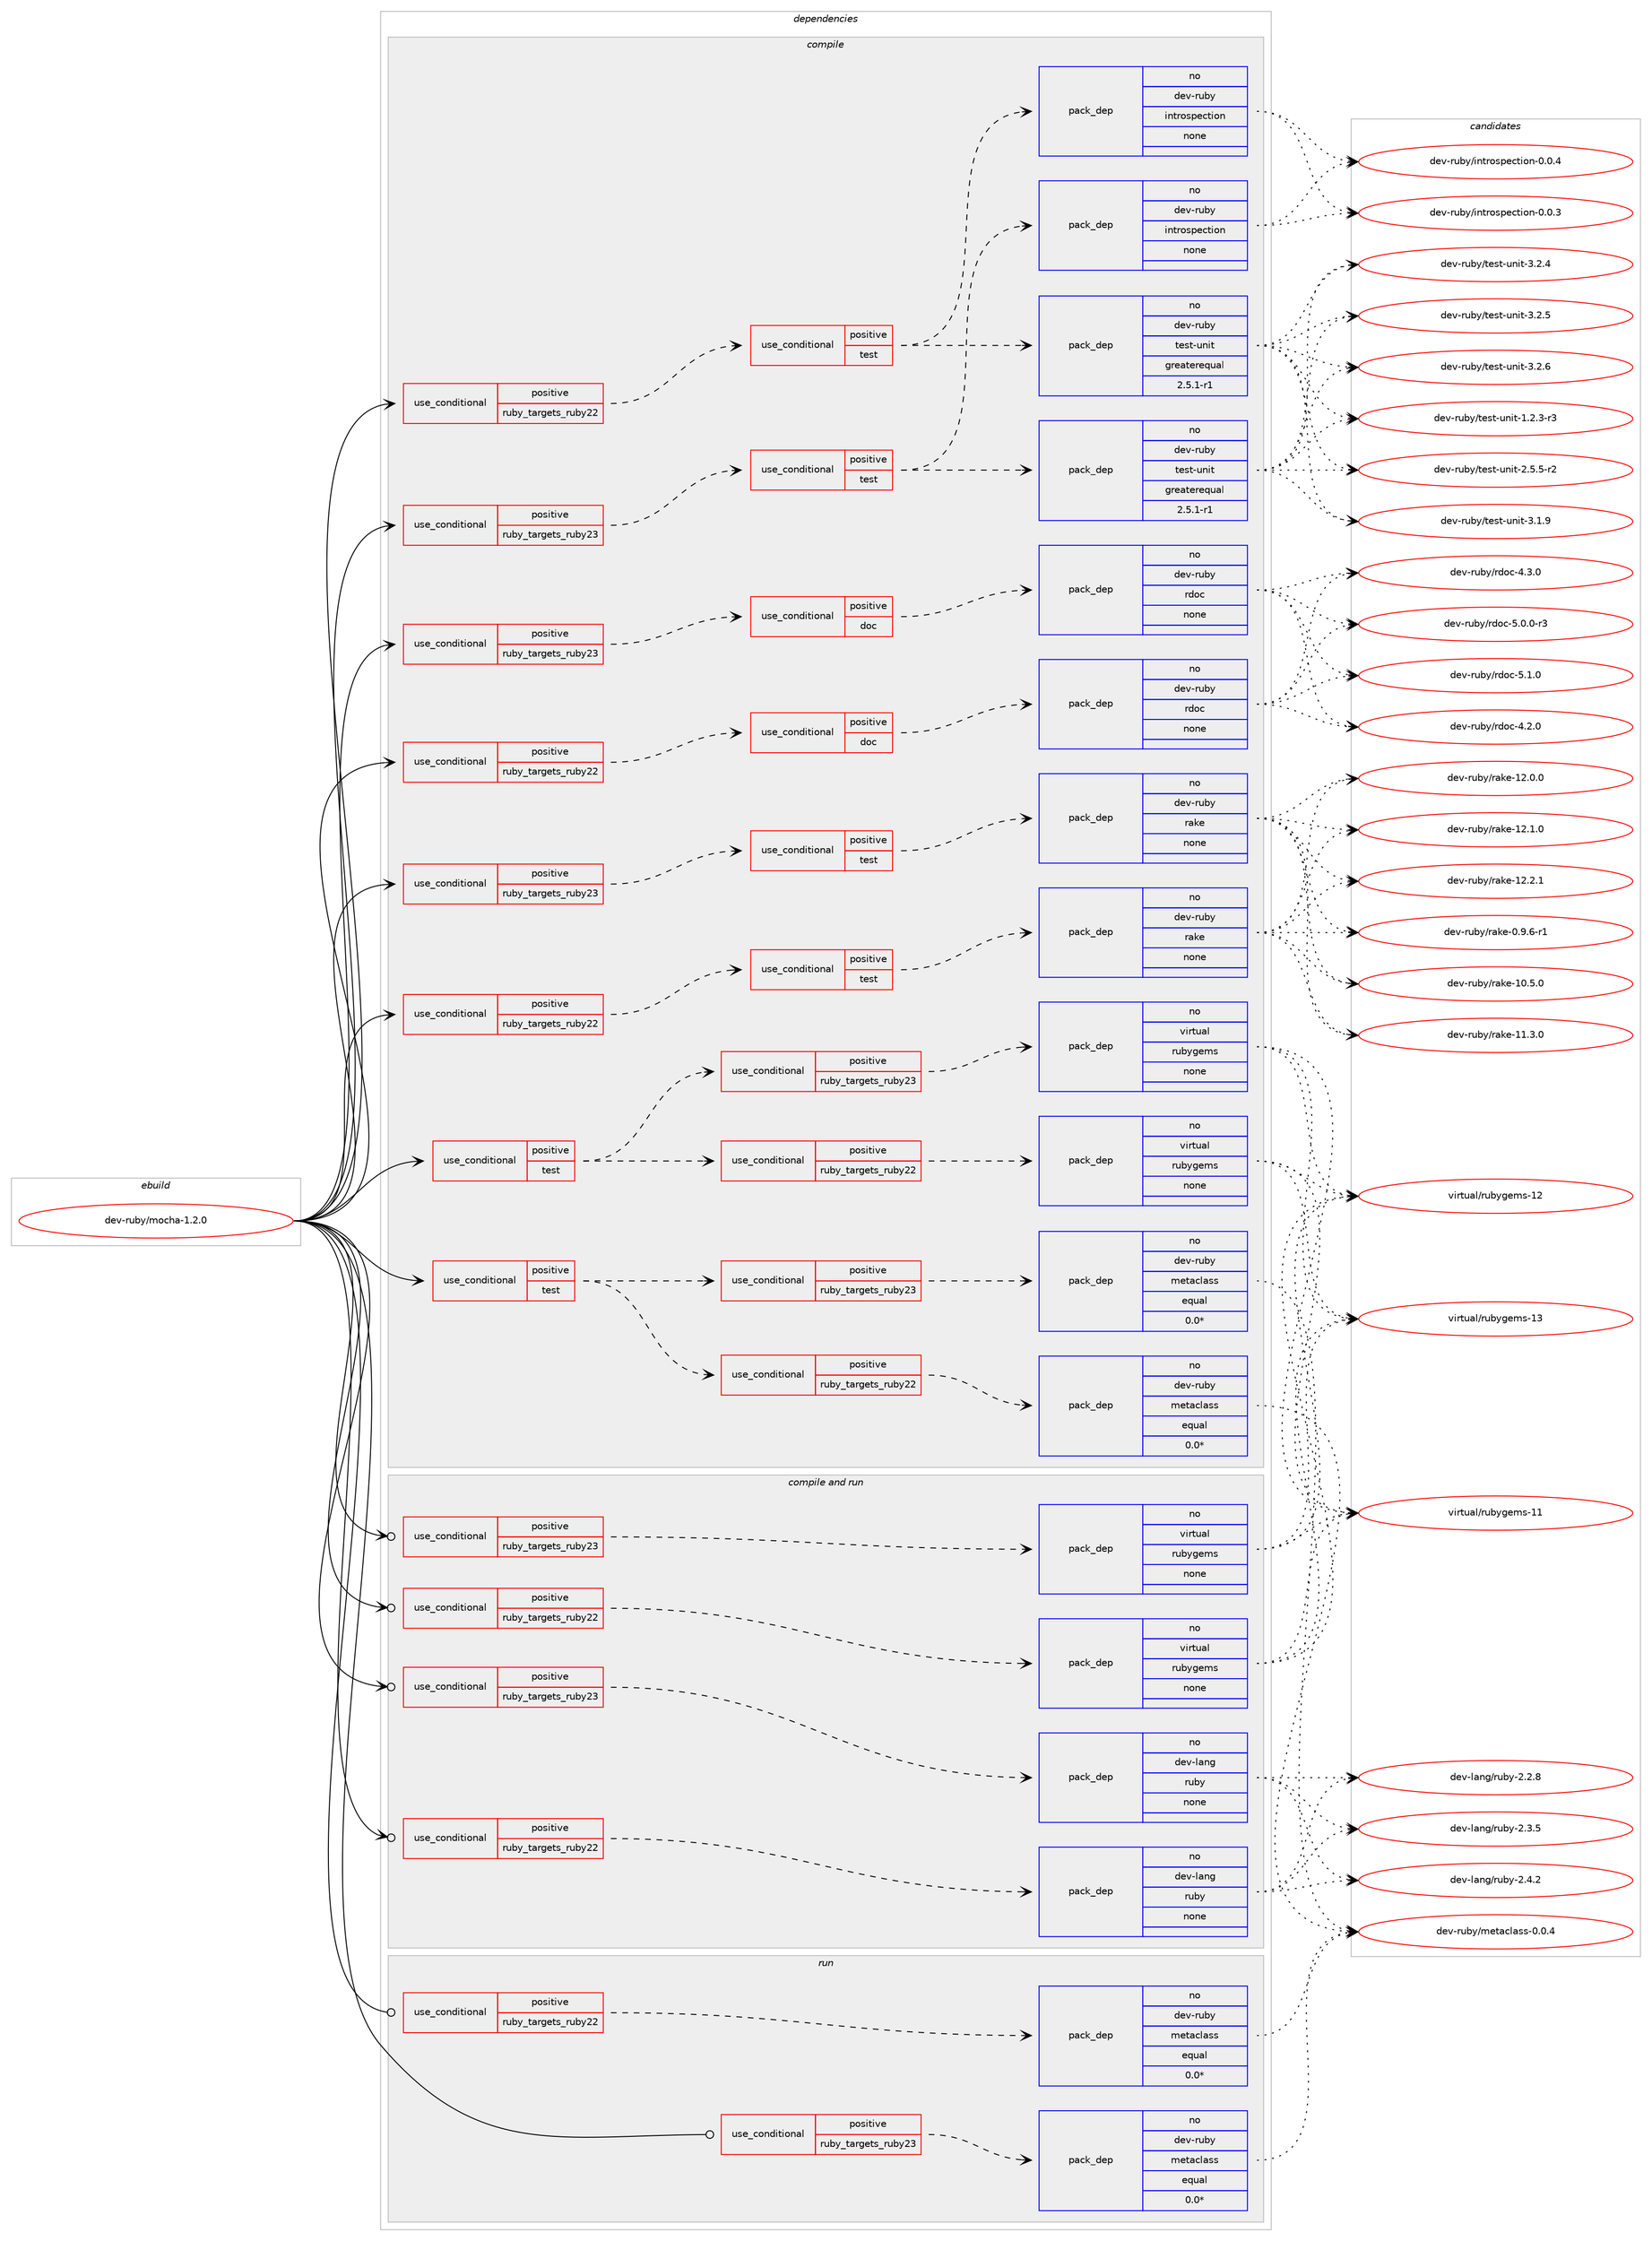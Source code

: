 digraph prolog {

# *************
# Graph options
# *************

newrank=true;
concentrate=true;
compound=true;
graph [rankdir=LR,fontname=Helvetica,fontsize=10,ranksep=1.5];#, ranksep=2.5, nodesep=0.2];
edge  [arrowhead=vee];
node  [fontname=Helvetica,fontsize=10];

# **********
# The ebuild
# **********

subgraph cluster_leftcol {
color=gray;
rank=same;
label=<<i>ebuild</i>>;
id [label="dev-ruby/mocha-1.2.0", color=red, width=4, href="../dev-ruby/mocha-1.2.0.svg"];
}

# ****************
# The dependencies
# ****************

subgraph cluster_midcol {
color=gray;
label=<<i>dependencies</i>>;
subgraph cluster_compile {
fillcolor="#eeeeee";
style=filled;
label=<<i>compile</i>>;
subgraph cond62296 {
dependency248744 [label=<<TABLE BORDER="0" CELLBORDER="1" CELLSPACING="0" CELLPADDING="4"><TR><TD ROWSPAN="3" CELLPADDING="10">use_conditional</TD></TR><TR><TD>positive</TD></TR><TR><TD>ruby_targets_ruby22</TD></TR></TABLE>>, shape=none, color=red];
subgraph cond62297 {
dependency248745 [label=<<TABLE BORDER="0" CELLBORDER="1" CELLSPACING="0" CELLPADDING="4"><TR><TD ROWSPAN="3" CELLPADDING="10">use_conditional</TD></TR><TR><TD>positive</TD></TR><TR><TD>doc</TD></TR></TABLE>>, shape=none, color=red];
subgraph pack182357 {
dependency248746 [label=<<TABLE BORDER="0" CELLBORDER="1" CELLSPACING="0" CELLPADDING="4" WIDTH="220"><TR><TD ROWSPAN="6" CELLPADDING="30">pack_dep</TD></TR><TR><TD WIDTH="110">no</TD></TR><TR><TD>dev-ruby</TD></TR><TR><TD>rdoc</TD></TR><TR><TD>none</TD></TR><TR><TD></TD></TR></TABLE>>, shape=none, color=blue];
}
dependency248745:e -> dependency248746:w [weight=20,style="dashed",arrowhead="vee"];
}
dependency248744:e -> dependency248745:w [weight=20,style="dashed",arrowhead="vee"];
}
id:e -> dependency248744:w [weight=20,style="solid",arrowhead="vee"];
subgraph cond62298 {
dependency248747 [label=<<TABLE BORDER="0" CELLBORDER="1" CELLSPACING="0" CELLPADDING="4"><TR><TD ROWSPAN="3" CELLPADDING="10">use_conditional</TD></TR><TR><TD>positive</TD></TR><TR><TD>ruby_targets_ruby22</TD></TR></TABLE>>, shape=none, color=red];
subgraph cond62299 {
dependency248748 [label=<<TABLE BORDER="0" CELLBORDER="1" CELLSPACING="0" CELLPADDING="4"><TR><TD ROWSPAN="3" CELLPADDING="10">use_conditional</TD></TR><TR><TD>positive</TD></TR><TR><TD>test</TD></TR></TABLE>>, shape=none, color=red];
subgraph pack182358 {
dependency248749 [label=<<TABLE BORDER="0" CELLBORDER="1" CELLSPACING="0" CELLPADDING="4" WIDTH="220"><TR><TD ROWSPAN="6" CELLPADDING="30">pack_dep</TD></TR><TR><TD WIDTH="110">no</TD></TR><TR><TD>dev-ruby</TD></TR><TR><TD>rake</TD></TR><TR><TD>none</TD></TR><TR><TD></TD></TR></TABLE>>, shape=none, color=blue];
}
dependency248748:e -> dependency248749:w [weight=20,style="dashed",arrowhead="vee"];
}
dependency248747:e -> dependency248748:w [weight=20,style="dashed",arrowhead="vee"];
}
id:e -> dependency248747:w [weight=20,style="solid",arrowhead="vee"];
subgraph cond62300 {
dependency248750 [label=<<TABLE BORDER="0" CELLBORDER="1" CELLSPACING="0" CELLPADDING="4"><TR><TD ROWSPAN="3" CELLPADDING="10">use_conditional</TD></TR><TR><TD>positive</TD></TR><TR><TD>ruby_targets_ruby22</TD></TR></TABLE>>, shape=none, color=red];
subgraph cond62301 {
dependency248751 [label=<<TABLE BORDER="0" CELLBORDER="1" CELLSPACING="0" CELLPADDING="4"><TR><TD ROWSPAN="3" CELLPADDING="10">use_conditional</TD></TR><TR><TD>positive</TD></TR><TR><TD>test</TD></TR></TABLE>>, shape=none, color=red];
subgraph pack182359 {
dependency248752 [label=<<TABLE BORDER="0" CELLBORDER="1" CELLSPACING="0" CELLPADDING="4" WIDTH="220"><TR><TD ROWSPAN="6" CELLPADDING="30">pack_dep</TD></TR><TR><TD WIDTH="110">no</TD></TR><TR><TD>dev-ruby</TD></TR><TR><TD>test-unit</TD></TR><TR><TD>greaterequal</TD></TR><TR><TD>2.5.1-r1</TD></TR></TABLE>>, shape=none, color=blue];
}
dependency248751:e -> dependency248752:w [weight=20,style="dashed",arrowhead="vee"];
subgraph pack182360 {
dependency248753 [label=<<TABLE BORDER="0" CELLBORDER="1" CELLSPACING="0" CELLPADDING="4" WIDTH="220"><TR><TD ROWSPAN="6" CELLPADDING="30">pack_dep</TD></TR><TR><TD WIDTH="110">no</TD></TR><TR><TD>dev-ruby</TD></TR><TR><TD>introspection</TD></TR><TR><TD>none</TD></TR><TR><TD></TD></TR></TABLE>>, shape=none, color=blue];
}
dependency248751:e -> dependency248753:w [weight=20,style="dashed",arrowhead="vee"];
}
dependency248750:e -> dependency248751:w [weight=20,style="dashed",arrowhead="vee"];
}
id:e -> dependency248750:w [weight=20,style="solid",arrowhead="vee"];
subgraph cond62302 {
dependency248754 [label=<<TABLE BORDER="0" CELLBORDER="1" CELLSPACING="0" CELLPADDING="4"><TR><TD ROWSPAN="3" CELLPADDING="10">use_conditional</TD></TR><TR><TD>positive</TD></TR><TR><TD>ruby_targets_ruby23</TD></TR></TABLE>>, shape=none, color=red];
subgraph cond62303 {
dependency248755 [label=<<TABLE BORDER="0" CELLBORDER="1" CELLSPACING="0" CELLPADDING="4"><TR><TD ROWSPAN="3" CELLPADDING="10">use_conditional</TD></TR><TR><TD>positive</TD></TR><TR><TD>doc</TD></TR></TABLE>>, shape=none, color=red];
subgraph pack182361 {
dependency248756 [label=<<TABLE BORDER="0" CELLBORDER="1" CELLSPACING="0" CELLPADDING="4" WIDTH="220"><TR><TD ROWSPAN="6" CELLPADDING="30">pack_dep</TD></TR><TR><TD WIDTH="110">no</TD></TR><TR><TD>dev-ruby</TD></TR><TR><TD>rdoc</TD></TR><TR><TD>none</TD></TR><TR><TD></TD></TR></TABLE>>, shape=none, color=blue];
}
dependency248755:e -> dependency248756:w [weight=20,style="dashed",arrowhead="vee"];
}
dependency248754:e -> dependency248755:w [weight=20,style="dashed",arrowhead="vee"];
}
id:e -> dependency248754:w [weight=20,style="solid",arrowhead="vee"];
subgraph cond62304 {
dependency248757 [label=<<TABLE BORDER="0" CELLBORDER="1" CELLSPACING="0" CELLPADDING="4"><TR><TD ROWSPAN="3" CELLPADDING="10">use_conditional</TD></TR><TR><TD>positive</TD></TR><TR><TD>ruby_targets_ruby23</TD></TR></TABLE>>, shape=none, color=red];
subgraph cond62305 {
dependency248758 [label=<<TABLE BORDER="0" CELLBORDER="1" CELLSPACING="0" CELLPADDING="4"><TR><TD ROWSPAN="3" CELLPADDING="10">use_conditional</TD></TR><TR><TD>positive</TD></TR><TR><TD>test</TD></TR></TABLE>>, shape=none, color=red];
subgraph pack182362 {
dependency248759 [label=<<TABLE BORDER="0" CELLBORDER="1" CELLSPACING="0" CELLPADDING="4" WIDTH="220"><TR><TD ROWSPAN="6" CELLPADDING="30">pack_dep</TD></TR><TR><TD WIDTH="110">no</TD></TR><TR><TD>dev-ruby</TD></TR><TR><TD>rake</TD></TR><TR><TD>none</TD></TR><TR><TD></TD></TR></TABLE>>, shape=none, color=blue];
}
dependency248758:e -> dependency248759:w [weight=20,style="dashed",arrowhead="vee"];
}
dependency248757:e -> dependency248758:w [weight=20,style="dashed",arrowhead="vee"];
}
id:e -> dependency248757:w [weight=20,style="solid",arrowhead="vee"];
subgraph cond62306 {
dependency248760 [label=<<TABLE BORDER="0" CELLBORDER="1" CELLSPACING="0" CELLPADDING="4"><TR><TD ROWSPAN="3" CELLPADDING="10">use_conditional</TD></TR><TR><TD>positive</TD></TR><TR><TD>ruby_targets_ruby23</TD></TR></TABLE>>, shape=none, color=red];
subgraph cond62307 {
dependency248761 [label=<<TABLE BORDER="0" CELLBORDER="1" CELLSPACING="0" CELLPADDING="4"><TR><TD ROWSPAN="3" CELLPADDING="10">use_conditional</TD></TR><TR><TD>positive</TD></TR><TR><TD>test</TD></TR></TABLE>>, shape=none, color=red];
subgraph pack182363 {
dependency248762 [label=<<TABLE BORDER="0" CELLBORDER="1" CELLSPACING="0" CELLPADDING="4" WIDTH="220"><TR><TD ROWSPAN="6" CELLPADDING="30">pack_dep</TD></TR><TR><TD WIDTH="110">no</TD></TR><TR><TD>dev-ruby</TD></TR><TR><TD>test-unit</TD></TR><TR><TD>greaterequal</TD></TR><TR><TD>2.5.1-r1</TD></TR></TABLE>>, shape=none, color=blue];
}
dependency248761:e -> dependency248762:w [weight=20,style="dashed",arrowhead="vee"];
subgraph pack182364 {
dependency248763 [label=<<TABLE BORDER="0" CELLBORDER="1" CELLSPACING="0" CELLPADDING="4" WIDTH="220"><TR><TD ROWSPAN="6" CELLPADDING="30">pack_dep</TD></TR><TR><TD WIDTH="110">no</TD></TR><TR><TD>dev-ruby</TD></TR><TR><TD>introspection</TD></TR><TR><TD>none</TD></TR><TR><TD></TD></TR></TABLE>>, shape=none, color=blue];
}
dependency248761:e -> dependency248763:w [weight=20,style="dashed",arrowhead="vee"];
}
dependency248760:e -> dependency248761:w [weight=20,style="dashed",arrowhead="vee"];
}
id:e -> dependency248760:w [weight=20,style="solid",arrowhead="vee"];
subgraph cond62308 {
dependency248764 [label=<<TABLE BORDER="0" CELLBORDER="1" CELLSPACING="0" CELLPADDING="4"><TR><TD ROWSPAN="3" CELLPADDING="10">use_conditional</TD></TR><TR><TD>positive</TD></TR><TR><TD>test</TD></TR></TABLE>>, shape=none, color=red];
subgraph cond62309 {
dependency248765 [label=<<TABLE BORDER="0" CELLBORDER="1" CELLSPACING="0" CELLPADDING="4"><TR><TD ROWSPAN="3" CELLPADDING="10">use_conditional</TD></TR><TR><TD>positive</TD></TR><TR><TD>ruby_targets_ruby22</TD></TR></TABLE>>, shape=none, color=red];
subgraph pack182365 {
dependency248766 [label=<<TABLE BORDER="0" CELLBORDER="1" CELLSPACING="0" CELLPADDING="4" WIDTH="220"><TR><TD ROWSPAN="6" CELLPADDING="30">pack_dep</TD></TR><TR><TD WIDTH="110">no</TD></TR><TR><TD>dev-ruby</TD></TR><TR><TD>metaclass</TD></TR><TR><TD>equal</TD></TR><TR><TD>0.0*</TD></TR></TABLE>>, shape=none, color=blue];
}
dependency248765:e -> dependency248766:w [weight=20,style="dashed",arrowhead="vee"];
}
dependency248764:e -> dependency248765:w [weight=20,style="dashed",arrowhead="vee"];
subgraph cond62310 {
dependency248767 [label=<<TABLE BORDER="0" CELLBORDER="1" CELLSPACING="0" CELLPADDING="4"><TR><TD ROWSPAN="3" CELLPADDING="10">use_conditional</TD></TR><TR><TD>positive</TD></TR><TR><TD>ruby_targets_ruby23</TD></TR></TABLE>>, shape=none, color=red];
subgraph pack182366 {
dependency248768 [label=<<TABLE BORDER="0" CELLBORDER="1" CELLSPACING="0" CELLPADDING="4" WIDTH="220"><TR><TD ROWSPAN="6" CELLPADDING="30">pack_dep</TD></TR><TR><TD WIDTH="110">no</TD></TR><TR><TD>dev-ruby</TD></TR><TR><TD>metaclass</TD></TR><TR><TD>equal</TD></TR><TR><TD>0.0*</TD></TR></TABLE>>, shape=none, color=blue];
}
dependency248767:e -> dependency248768:w [weight=20,style="dashed",arrowhead="vee"];
}
dependency248764:e -> dependency248767:w [weight=20,style="dashed",arrowhead="vee"];
}
id:e -> dependency248764:w [weight=20,style="solid",arrowhead="vee"];
subgraph cond62311 {
dependency248769 [label=<<TABLE BORDER="0" CELLBORDER="1" CELLSPACING="0" CELLPADDING="4"><TR><TD ROWSPAN="3" CELLPADDING="10">use_conditional</TD></TR><TR><TD>positive</TD></TR><TR><TD>test</TD></TR></TABLE>>, shape=none, color=red];
subgraph cond62312 {
dependency248770 [label=<<TABLE BORDER="0" CELLBORDER="1" CELLSPACING="0" CELLPADDING="4"><TR><TD ROWSPAN="3" CELLPADDING="10">use_conditional</TD></TR><TR><TD>positive</TD></TR><TR><TD>ruby_targets_ruby22</TD></TR></TABLE>>, shape=none, color=red];
subgraph pack182367 {
dependency248771 [label=<<TABLE BORDER="0" CELLBORDER="1" CELLSPACING="0" CELLPADDING="4" WIDTH="220"><TR><TD ROWSPAN="6" CELLPADDING="30">pack_dep</TD></TR><TR><TD WIDTH="110">no</TD></TR><TR><TD>virtual</TD></TR><TR><TD>rubygems</TD></TR><TR><TD>none</TD></TR><TR><TD></TD></TR></TABLE>>, shape=none, color=blue];
}
dependency248770:e -> dependency248771:w [weight=20,style="dashed",arrowhead="vee"];
}
dependency248769:e -> dependency248770:w [weight=20,style="dashed",arrowhead="vee"];
subgraph cond62313 {
dependency248772 [label=<<TABLE BORDER="0" CELLBORDER="1" CELLSPACING="0" CELLPADDING="4"><TR><TD ROWSPAN="3" CELLPADDING="10">use_conditional</TD></TR><TR><TD>positive</TD></TR><TR><TD>ruby_targets_ruby23</TD></TR></TABLE>>, shape=none, color=red];
subgraph pack182368 {
dependency248773 [label=<<TABLE BORDER="0" CELLBORDER="1" CELLSPACING="0" CELLPADDING="4" WIDTH="220"><TR><TD ROWSPAN="6" CELLPADDING="30">pack_dep</TD></TR><TR><TD WIDTH="110">no</TD></TR><TR><TD>virtual</TD></TR><TR><TD>rubygems</TD></TR><TR><TD>none</TD></TR><TR><TD></TD></TR></TABLE>>, shape=none, color=blue];
}
dependency248772:e -> dependency248773:w [weight=20,style="dashed",arrowhead="vee"];
}
dependency248769:e -> dependency248772:w [weight=20,style="dashed",arrowhead="vee"];
}
id:e -> dependency248769:w [weight=20,style="solid",arrowhead="vee"];
}
subgraph cluster_compileandrun {
fillcolor="#eeeeee";
style=filled;
label=<<i>compile and run</i>>;
subgraph cond62314 {
dependency248774 [label=<<TABLE BORDER="0" CELLBORDER="1" CELLSPACING="0" CELLPADDING="4"><TR><TD ROWSPAN="3" CELLPADDING="10">use_conditional</TD></TR><TR><TD>positive</TD></TR><TR><TD>ruby_targets_ruby22</TD></TR></TABLE>>, shape=none, color=red];
subgraph pack182369 {
dependency248775 [label=<<TABLE BORDER="0" CELLBORDER="1" CELLSPACING="0" CELLPADDING="4" WIDTH="220"><TR><TD ROWSPAN="6" CELLPADDING="30">pack_dep</TD></TR><TR><TD WIDTH="110">no</TD></TR><TR><TD>dev-lang</TD></TR><TR><TD>ruby</TD></TR><TR><TD>none</TD></TR><TR><TD></TD></TR></TABLE>>, shape=none, color=blue];
}
dependency248774:e -> dependency248775:w [weight=20,style="dashed",arrowhead="vee"];
}
id:e -> dependency248774:w [weight=20,style="solid",arrowhead="odotvee"];
subgraph cond62315 {
dependency248776 [label=<<TABLE BORDER="0" CELLBORDER="1" CELLSPACING="0" CELLPADDING="4"><TR><TD ROWSPAN="3" CELLPADDING="10">use_conditional</TD></TR><TR><TD>positive</TD></TR><TR><TD>ruby_targets_ruby22</TD></TR></TABLE>>, shape=none, color=red];
subgraph pack182370 {
dependency248777 [label=<<TABLE BORDER="0" CELLBORDER="1" CELLSPACING="0" CELLPADDING="4" WIDTH="220"><TR><TD ROWSPAN="6" CELLPADDING="30">pack_dep</TD></TR><TR><TD WIDTH="110">no</TD></TR><TR><TD>virtual</TD></TR><TR><TD>rubygems</TD></TR><TR><TD>none</TD></TR><TR><TD></TD></TR></TABLE>>, shape=none, color=blue];
}
dependency248776:e -> dependency248777:w [weight=20,style="dashed",arrowhead="vee"];
}
id:e -> dependency248776:w [weight=20,style="solid",arrowhead="odotvee"];
subgraph cond62316 {
dependency248778 [label=<<TABLE BORDER="0" CELLBORDER="1" CELLSPACING="0" CELLPADDING="4"><TR><TD ROWSPAN="3" CELLPADDING="10">use_conditional</TD></TR><TR><TD>positive</TD></TR><TR><TD>ruby_targets_ruby23</TD></TR></TABLE>>, shape=none, color=red];
subgraph pack182371 {
dependency248779 [label=<<TABLE BORDER="0" CELLBORDER="1" CELLSPACING="0" CELLPADDING="4" WIDTH="220"><TR><TD ROWSPAN="6" CELLPADDING="30">pack_dep</TD></TR><TR><TD WIDTH="110">no</TD></TR><TR><TD>dev-lang</TD></TR><TR><TD>ruby</TD></TR><TR><TD>none</TD></TR><TR><TD></TD></TR></TABLE>>, shape=none, color=blue];
}
dependency248778:e -> dependency248779:w [weight=20,style="dashed",arrowhead="vee"];
}
id:e -> dependency248778:w [weight=20,style="solid",arrowhead="odotvee"];
subgraph cond62317 {
dependency248780 [label=<<TABLE BORDER="0" CELLBORDER="1" CELLSPACING="0" CELLPADDING="4"><TR><TD ROWSPAN="3" CELLPADDING="10">use_conditional</TD></TR><TR><TD>positive</TD></TR><TR><TD>ruby_targets_ruby23</TD></TR></TABLE>>, shape=none, color=red];
subgraph pack182372 {
dependency248781 [label=<<TABLE BORDER="0" CELLBORDER="1" CELLSPACING="0" CELLPADDING="4" WIDTH="220"><TR><TD ROWSPAN="6" CELLPADDING="30">pack_dep</TD></TR><TR><TD WIDTH="110">no</TD></TR><TR><TD>virtual</TD></TR><TR><TD>rubygems</TD></TR><TR><TD>none</TD></TR><TR><TD></TD></TR></TABLE>>, shape=none, color=blue];
}
dependency248780:e -> dependency248781:w [weight=20,style="dashed",arrowhead="vee"];
}
id:e -> dependency248780:w [weight=20,style="solid",arrowhead="odotvee"];
}
subgraph cluster_run {
fillcolor="#eeeeee";
style=filled;
label=<<i>run</i>>;
subgraph cond62318 {
dependency248782 [label=<<TABLE BORDER="0" CELLBORDER="1" CELLSPACING="0" CELLPADDING="4"><TR><TD ROWSPAN="3" CELLPADDING="10">use_conditional</TD></TR><TR><TD>positive</TD></TR><TR><TD>ruby_targets_ruby22</TD></TR></TABLE>>, shape=none, color=red];
subgraph pack182373 {
dependency248783 [label=<<TABLE BORDER="0" CELLBORDER="1" CELLSPACING="0" CELLPADDING="4" WIDTH="220"><TR><TD ROWSPAN="6" CELLPADDING="30">pack_dep</TD></TR><TR><TD WIDTH="110">no</TD></TR><TR><TD>dev-ruby</TD></TR><TR><TD>metaclass</TD></TR><TR><TD>equal</TD></TR><TR><TD>0.0*</TD></TR></TABLE>>, shape=none, color=blue];
}
dependency248782:e -> dependency248783:w [weight=20,style="dashed",arrowhead="vee"];
}
id:e -> dependency248782:w [weight=20,style="solid",arrowhead="odot"];
subgraph cond62319 {
dependency248784 [label=<<TABLE BORDER="0" CELLBORDER="1" CELLSPACING="0" CELLPADDING="4"><TR><TD ROWSPAN="3" CELLPADDING="10">use_conditional</TD></TR><TR><TD>positive</TD></TR><TR><TD>ruby_targets_ruby23</TD></TR></TABLE>>, shape=none, color=red];
subgraph pack182374 {
dependency248785 [label=<<TABLE BORDER="0" CELLBORDER="1" CELLSPACING="0" CELLPADDING="4" WIDTH="220"><TR><TD ROWSPAN="6" CELLPADDING="30">pack_dep</TD></TR><TR><TD WIDTH="110">no</TD></TR><TR><TD>dev-ruby</TD></TR><TR><TD>metaclass</TD></TR><TR><TD>equal</TD></TR><TR><TD>0.0*</TD></TR></TABLE>>, shape=none, color=blue];
}
dependency248784:e -> dependency248785:w [weight=20,style="dashed",arrowhead="vee"];
}
id:e -> dependency248784:w [weight=20,style="solid",arrowhead="odot"];
}
}

# **************
# The candidates
# **************

subgraph cluster_choices {
rank=same;
color=gray;
label=<<i>candidates</i>>;

subgraph choice182357 {
color=black;
nodesep=1;
choice10010111845114117981214711410011199455246504648 [label="dev-ruby/rdoc-4.2.0", color=red, width=4,href="../dev-ruby/rdoc-4.2.0.svg"];
choice10010111845114117981214711410011199455246514648 [label="dev-ruby/rdoc-4.3.0", color=red, width=4,href="../dev-ruby/rdoc-4.3.0.svg"];
choice100101118451141179812147114100111994553464846484511451 [label="dev-ruby/rdoc-5.0.0-r3", color=red, width=4,href="../dev-ruby/rdoc-5.0.0-r3.svg"];
choice10010111845114117981214711410011199455346494648 [label="dev-ruby/rdoc-5.1.0", color=red, width=4,href="../dev-ruby/rdoc-5.1.0.svg"];
dependency248746:e -> choice10010111845114117981214711410011199455246504648:w [style=dotted,weight="100"];
dependency248746:e -> choice10010111845114117981214711410011199455246514648:w [style=dotted,weight="100"];
dependency248746:e -> choice100101118451141179812147114100111994553464846484511451:w [style=dotted,weight="100"];
dependency248746:e -> choice10010111845114117981214711410011199455346494648:w [style=dotted,weight="100"];
}
subgraph choice182358 {
color=black;
nodesep=1;
choice100101118451141179812147114971071014548465746544511449 [label="dev-ruby/rake-0.9.6-r1", color=red, width=4,href="../dev-ruby/rake-0.9.6-r1.svg"];
choice1001011184511411798121471149710710145494846534648 [label="dev-ruby/rake-10.5.0", color=red, width=4,href="../dev-ruby/rake-10.5.0.svg"];
choice1001011184511411798121471149710710145494946514648 [label="dev-ruby/rake-11.3.0", color=red, width=4,href="../dev-ruby/rake-11.3.0.svg"];
choice1001011184511411798121471149710710145495046484648 [label="dev-ruby/rake-12.0.0", color=red, width=4,href="../dev-ruby/rake-12.0.0.svg"];
choice1001011184511411798121471149710710145495046494648 [label="dev-ruby/rake-12.1.0", color=red, width=4,href="../dev-ruby/rake-12.1.0.svg"];
choice1001011184511411798121471149710710145495046504649 [label="dev-ruby/rake-12.2.1", color=red, width=4,href="../dev-ruby/rake-12.2.1.svg"];
dependency248749:e -> choice100101118451141179812147114971071014548465746544511449:w [style=dotted,weight="100"];
dependency248749:e -> choice1001011184511411798121471149710710145494846534648:w [style=dotted,weight="100"];
dependency248749:e -> choice1001011184511411798121471149710710145494946514648:w [style=dotted,weight="100"];
dependency248749:e -> choice1001011184511411798121471149710710145495046484648:w [style=dotted,weight="100"];
dependency248749:e -> choice1001011184511411798121471149710710145495046494648:w [style=dotted,weight="100"];
dependency248749:e -> choice1001011184511411798121471149710710145495046504649:w [style=dotted,weight="100"];
}
subgraph choice182359 {
color=black;
nodesep=1;
choice100101118451141179812147116101115116451171101051164549465046514511451 [label="dev-ruby/test-unit-1.2.3-r3", color=red, width=4,href="../dev-ruby/test-unit-1.2.3-r3.svg"];
choice100101118451141179812147116101115116451171101051164550465346534511450 [label="dev-ruby/test-unit-2.5.5-r2", color=red, width=4,href="../dev-ruby/test-unit-2.5.5-r2.svg"];
choice10010111845114117981214711610111511645117110105116455146494657 [label="dev-ruby/test-unit-3.1.9", color=red, width=4,href="../dev-ruby/test-unit-3.1.9.svg"];
choice10010111845114117981214711610111511645117110105116455146504652 [label="dev-ruby/test-unit-3.2.4", color=red, width=4,href="../dev-ruby/test-unit-3.2.4.svg"];
choice10010111845114117981214711610111511645117110105116455146504653 [label="dev-ruby/test-unit-3.2.5", color=red, width=4,href="../dev-ruby/test-unit-3.2.5.svg"];
choice10010111845114117981214711610111511645117110105116455146504654 [label="dev-ruby/test-unit-3.2.6", color=red, width=4,href="../dev-ruby/test-unit-3.2.6.svg"];
dependency248752:e -> choice100101118451141179812147116101115116451171101051164549465046514511451:w [style=dotted,weight="100"];
dependency248752:e -> choice100101118451141179812147116101115116451171101051164550465346534511450:w [style=dotted,weight="100"];
dependency248752:e -> choice10010111845114117981214711610111511645117110105116455146494657:w [style=dotted,weight="100"];
dependency248752:e -> choice10010111845114117981214711610111511645117110105116455146504652:w [style=dotted,weight="100"];
dependency248752:e -> choice10010111845114117981214711610111511645117110105116455146504653:w [style=dotted,weight="100"];
dependency248752:e -> choice10010111845114117981214711610111511645117110105116455146504654:w [style=dotted,weight="100"];
}
subgraph choice182360 {
color=black;
nodesep=1;
choice10010111845114117981214710511011611411111511210199116105111110454846484651 [label="dev-ruby/introspection-0.0.3", color=red, width=4,href="../dev-ruby/introspection-0.0.3.svg"];
choice10010111845114117981214710511011611411111511210199116105111110454846484652 [label="dev-ruby/introspection-0.0.4", color=red, width=4,href="../dev-ruby/introspection-0.0.4.svg"];
dependency248753:e -> choice10010111845114117981214710511011611411111511210199116105111110454846484651:w [style=dotted,weight="100"];
dependency248753:e -> choice10010111845114117981214710511011611411111511210199116105111110454846484652:w [style=dotted,weight="100"];
}
subgraph choice182361 {
color=black;
nodesep=1;
choice10010111845114117981214711410011199455246504648 [label="dev-ruby/rdoc-4.2.0", color=red, width=4,href="../dev-ruby/rdoc-4.2.0.svg"];
choice10010111845114117981214711410011199455246514648 [label="dev-ruby/rdoc-4.3.0", color=red, width=4,href="../dev-ruby/rdoc-4.3.0.svg"];
choice100101118451141179812147114100111994553464846484511451 [label="dev-ruby/rdoc-5.0.0-r3", color=red, width=4,href="../dev-ruby/rdoc-5.0.0-r3.svg"];
choice10010111845114117981214711410011199455346494648 [label="dev-ruby/rdoc-5.1.0", color=red, width=4,href="../dev-ruby/rdoc-5.1.0.svg"];
dependency248756:e -> choice10010111845114117981214711410011199455246504648:w [style=dotted,weight="100"];
dependency248756:e -> choice10010111845114117981214711410011199455246514648:w [style=dotted,weight="100"];
dependency248756:e -> choice100101118451141179812147114100111994553464846484511451:w [style=dotted,weight="100"];
dependency248756:e -> choice10010111845114117981214711410011199455346494648:w [style=dotted,weight="100"];
}
subgraph choice182362 {
color=black;
nodesep=1;
choice100101118451141179812147114971071014548465746544511449 [label="dev-ruby/rake-0.9.6-r1", color=red, width=4,href="../dev-ruby/rake-0.9.6-r1.svg"];
choice1001011184511411798121471149710710145494846534648 [label="dev-ruby/rake-10.5.0", color=red, width=4,href="../dev-ruby/rake-10.5.0.svg"];
choice1001011184511411798121471149710710145494946514648 [label="dev-ruby/rake-11.3.0", color=red, width=4,href="../dev-ruby/rake-11.3.0.svg"];
choice1001011184511411798121471149710710145495046484648 [label="dev-ruby/rake-12.0.0", color=red, width=4,href="../dev-ruby/rake-12.0.0.svg"];
choice1001011184511411798121471149710710145495046494648 [label="dev-ruby/rake-12.1.0", color=red, width=4,href="../dev-ruby/rake-12.1.0.svg"];
choice1001011184511411798121471149710710145495046504649 [label="dev-ruby/rake-12.2.1", color=red, width=4,href="../dev-ruby/rake-12.2.1.svg"];
dependency248759:e -> choice100101118451141179812147114971071014548465746544511449:w [style=dotted,weight="100"];
dependency248759:e -> choice1001011184511411798121471149710710145494846534648:w [style=dotted,weight="100"];
dependency248759:e -> choice1001011184511411798121471149710710145494946514648:w [style=dotted,weight="100"];
dependency248759:e -> choice1001011184511411798121471149710710145495046484648:w [style=dotted,weight="100"];
dependency248759:e -> choice1001011184511411798121471149710710145495046494648:w [style=dotted,weight="100"];
dependency248759:e -> choice1001011184511411798121471149710710145495046504649:w [style=dotted,weight="100"];
}
subgraph choice182363 {
color=black;
nodesep=1;
choice100101118451141179812147116101115116451171101051164549465046514511451 [label="dev-ruby/test-unit-1.2.3-r3", color=red, width=4,href="../dev-ruby/test-unit-1.2.3-r3.svg"];
choice100101118451141179812147116101115116451171101051164550465346534511450 [label="dev-ruby/test-unit-2.5.5-r2", color=red, width=4,href="../dev-ruby/test-unit-2.5.5-r2.svg"];
choice10010111845114117981214711610111511645117110105116455146494657 [label="dev-ruby/test-unit-3.1.9", color=red, width=4,href="../dev-ruby/test-unit-3.1.9.svg"];
choice10010111845114117981214711610111511645117110105116455146504652 [label="dev-ruby/test-unit-3.2.4", color=red, width=4,href="../dev-ruby/test-unit-3.2.4.svg"];
choice10010111845114117981214711610111511645117110105116455146504653 [label="dev-ruby/test-unit-3.2.5", color=red, width=4,href="../dev-ruby/test-unit-3.2.5.svg"];
choice10010111845114117981214711610111511645117110105116455146504654 [label="dev-ruby/test-unit-3.2.6", color=red, width=4,href="../dev-ruby/test-unit-3.2.6.svg"];
dependency248762:e -> choice100101118451141179812147116101115116451171101051164549465046514511451:w [style=dotted,weight="100"];
dependency248762:e -> choice100101118451141179812147116101115116451171101051164550465346534511450:w [style=dotted,weight="100"];
dependency248762:e -> choice10010111845114117981214711610111511645117110105116455146494657:w [style=dotted,weight="100"];
dependency248762:e -> choice10010111845114117981214711610111511645117110105116455146504652:w [style=dotted,weight="100"];
dependency248762:e -> choice10010111845114117981214711610111511645117110105116455146504653:w [style=dotted,weight="100"];
dependency248762:e -> choice10010111845114117981214711610111511645117110105116455146504654:w [style=dotted,weight="100"];
}
subgraph choice182364 {
color=black;
nodesep=1;
choice10010111845114117981214710511011611411111511210199116105111110454846484651 [label="dev-ruby/introspection-0.0.3", color=red, width=4,href="../dev-ruby/introspection-0.0.3.svg"];
choice10010111845114117981214710511011611411111511210199116105111110454846484652 [label="dev-ruby/introspection-0.0.4", color=red, width=4,href="../dev-ruby/introspection-0.0.4.svg"];
dependency248763:e -> choice10010111845114117981214710511011611411111511210199116105111110454846484651:w [style=dotted,weight="100"];
dependency248763:e -> choice10010111845114117981214710511011611411111511210199116105111110454846484652:w [style=dotted,weight="100"];
}
subgraph choice182365 {
color=black;
nodesep=1;
choice100101118451141179812147109101116979910897115115454846484652 [label="dev-ruby/metaclass-0.0.4", color=red, width=4,href="../dev-ruby/metaclass-0.0.4.svg"];
dependency248766:e -> choice100101118451141179812147109101116979910897115115454846484652:w [style=dotted,weight="100"];
}
subgraph choice182366 {
color=black;
nodesep=1;
choice100101118451141179812147109101116979910897115115454846484652 [label="dev-ruby/metaclass-0.0.4", color=red, width=4,href="../dev-ruby/metaclass-0.0.4.svg"];
dependency248768:e -> choice100101118451141179812147109101116979910897115115454846484652:w [style=dotted,weight="100"];
}
subgraph choice182367 {
color=black;
nodesep=1;
choice118105114116117971084711411798121103101109115454949 [label="virtual/rubygems-11", color=red, width=4,href="../virtual/rubygems-11.svg"];
choice118105114116117971084711411798121103101109115454950 [label="virtual/rubygems-12", color=red, width=4,href="../virtual/rubygems-12.svg"];
choice118105114116117971084711411798121103101109115454951 [label="virtual/rubygems-13", color=red, width=4,href="../virtual/rubygems-13.svg"];
dependency248771:e -> choice118105114116117971084711411798121103101109115454949:w [style=dotted,weight="100"];
dependency248771:e -> choice118105114116117971084711411798121103101109115454950:w [style=dotted,weight="100"];
dependency248771:e -> choice118105114116117971084711411798121103101109115454951:w [style=dotted,weight="100"];
}
subgraph choice182368 {
color=black;
nodesep=1;
choice118105114116117971084711411798121103101109115454949 [label="virtual/rubygems-11", color=red, width=4,href="../virtual/rubygems-11.svg"];
choice118105114116117971084711411798121103101109115454950 [label="virtual/rubygems-12", color=red, width=4,href="../virtual/rubygems-12.svg"];
choice118105114116117971084711411798121103101109115454951 [label="virtual/rubygems-13", color=red, width=4,href="../virtual/rubygems-13.svg"];
dependency248773:e -> choice118105114116117971084711411798121103101109115454949:w [style=dotted,weight="100"];
dependency248773:e -> choice118105114116117971084711411798121103101109115454950:w [style=dotted,weight="100"];
dependency248773:e -> choice118105114116117971084711411798121103101109115454951:w [style=dotted,weight="100"];
}
subgraph choice182369 {
color=black;
nodesep=1;
choice10010111845108971101034711411798121455046504656 [label="dev-lang/ruby-2.2.8", color=red, width=4,href="../dev-lang/ruby-2.2.8.svg"];
choice10010111845108971101034711411798121455046514653 [label="dev-lang/ruby-2.3.5", color=red, width=4,href="../dev-lang/ruby-2.3.5.svg"];
choice10010111845108971101034711411798121455046524650 [label="dev-lang/ruby-2.4.2", color=red, width=4,href="../dev-lang/ruby-2.4.2.svg"];
dependency248775:e -> choice10010111845108971101034711411798121455046504656:w [style=dotted,weight="100"];
dependency248775:e -> choice10010111845108971101034711411798121455046514653:w [style=dotted,weight="100"];
dependency248775:e -> choice10010111845108971101034711411798121455046524650:w [style=dotted,weight="100"];
}
subgraph choice182370 {
color=black;
nodesep=1;
choice118105114116117971084711411798121103101109115454949 [label="virtual/rubygems-11", color=red, width=4,href="../virtual/rubygems-11.svg"];
choice118105114116117971084711411798121103101109115454950 [label="virtual/rubygems-12", color=red, width=4,href="../virtual/rubygems-12.svg"];
choice118105114116117971084711411798121103101109115454951 [label="virtual/rubygems-13", color=red, width=4,href="../virtual/rubygems-13.svg"];
dependency248777:e -> choice118105114116117971084711411798121103101109115454949:w [style=dotted,weight="100"];
dependency248777:e -> choice118105114116117971084711411798121103101109115454950:w [style=dotted,weight="100"];
dependency248777:e -> choice118105114116117971084711411798121103101109115454951:w [style=dotted,weight="100"];
}
subgraph choice182371 {
color=black;
nodesep=1;
choice10010111845108971101034711411798121455046504656 [label="dev-lang/ruby-2.2.8", color=red, width=4,href="../dev-lang/ruby-2.2.8.svg"];
choice10010111845108971101034711411798121455046514653 [label="dev-lang/ruby-2.3.5", color=red, width=4,href="../dev-lang/ruby-2.3.5.svg"];
choice10010111845108971101034711411798121455046524650 [label="dev-lang/ruby-2.4.2", color=red, width=4,href="../dev-lang/ruby-2.4.2.svg"];
dependency248779:e -> choice10010111845108971101034711411798121455046504656:w [style=dotted,weight="100"];
dependency248779:e -> choice10010111845108971101034711411798121455046514653:w [style=dotted,weight="100"];
dependency248779:e -> choice10010111845108971101034711411798121455046524650:w [style=dotted,weight="100"];
}
subgraph choice182372 {
color=black;
nodesep=1;
choice118105114116117971084711411798121103101109115454949 [label="virtual/rubygems-11", color=red, width=4,href="../virtual/rubygems-11.svg"];
choice118105114116117971084711411798121103101109115454950 [label="virtual/rubygems-12", color=red, width=4,href="../virtual/rubygems-12.svg"];
choice118105114116117971084711411798121103101109115454951 [label="virtual/rubygems-13", color=red, width=4,href="../virtual/rubygems-13.svg"];
dependency248781:e -> choice118105114116117971084711411798121103101109115454949:w [style=dotted,weight="100"];
dependency248781:e -> choice118105114116117971084711411798121103101109115454950:w [style=dotted,weight="100"];
dependency248781:e -> choice118105114116117971084711411798121103101109115454951:w [style=dotted,weight="100"];
}
subgraph choice182373 {
color=black;
nodesep=1;
choice100101118451141179812147109101116979910897115115454846484652 [label="dev-ruby/metaclass-0.0.4", color=red, width=4,href="../dev-ruby/metaclass-0.0.4.svg"];
dependency248783:e -> choice100101118451141179812147109101116979910897115115454846484652:w [style=dotted,weight="100"];
}
subgraph choice182374 {
color=black;
nodesep=1;
choice100101118451141179812147109101116979910897115115454846484652 [label="dev-ruby/metaclass-0.0.4", color=red, width=4,href="../dev-ruby/metaclass-0.0.4.svg"];
dependency248785:e -> choice100101118451141179812147109101116979910897115115454846484652:w [style=dotted,weight="100"];
}
}

}
